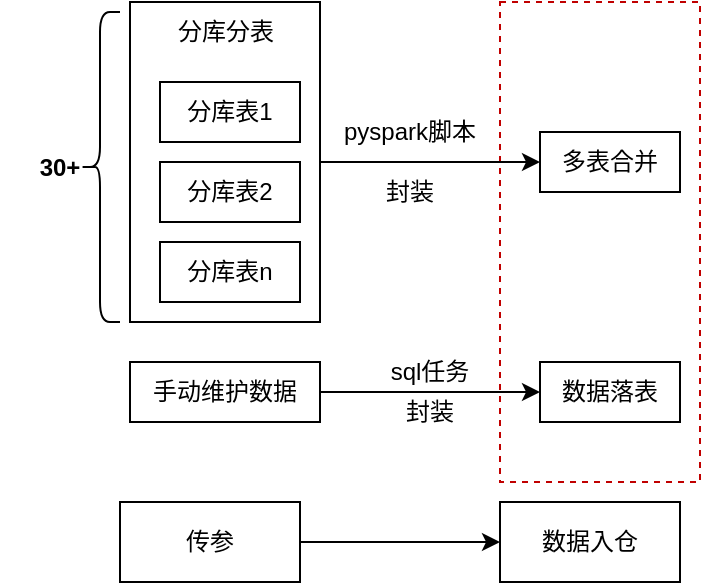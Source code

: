 <mxfile version="21.0.6" type="github">
  <diagram name="第 1 页" id="br-GKpQ_sZ6VN7s1dgz4">
    <mxGraphModel dx="794" dy="515" grid="1" gridSize="10" guides="1" tooltips="1" connect="1" arrows="1" fold="1" page="1" pageScale="1" pageWidth="827" pageHeight="1169" math="0" shadow="0">
      <root>
        <mxCell id="0" />
        <mxCell id="1" parent="0" />
        <mxCell id="2lm1UO-0tJKi5weSdFDt-25" value="" style="rounded=0;whiteSpace=wrap;html=1;dashed=1;strokeColor=#C00000;" parent="1" vertex="1">
          <mxGeometry x="350" y="170" width="100" height="240" as="geometry" />
        </mxCell>
        <mxCell id="2lm1UO-0tJKi5weSdFDt-12" style="edgeStyle=orthogonalEdgeStyle;rounded=0;orthogonalLoop=1;jettySize=auto;html=1;exitX=1;exitY=0.5;exitDx=0;exitDy=0;entryX=0;entryY=0.5;entryDx=0;entryDy=0;" parent="1" source="2lm1UO-0tJKi5weSdFDt-11" target="2lm1UO-0tJKi5weSdFDt-4" edge="1">
          <mxGeometry relative="1" as="geometry" />
        </mxCell>
        <mxCell id="2lm1UO-0tJKi5weSdFDt-11" value="" style="rounded=0;whiteSpace=wrap;html=1;" parent="1" vertex="1">
          <mxGeometry x="165" y="170" width="95" height="160" as="geometry" />
        </mxCell>
        <mxCell id="pksf3MI67b47W_wXIJH8-1" value="分库表1" style="rounded=0;whiteSpace=wrap;html=1;" parent="1" vertex="1">
          <mxGeometry x="180" y="210" width="70" height="30" as="geometry" />
        </mxCell>
        <mxCell id="2lm1UO-0tJKi5weSdFDt-4" value="多表合并" style="rounded=0;whiteSpace=wrap;html=1;" parent="1" vertex="1">
          <mxGeometry x="370" y="235" width="70" height="30" as="geometry" />
        </mxCell>
        <mxCell id="2lm1UO-0tJKi5weSdFDt-6" value="分库表2" style="rounded=0;whiteSpace=wrap;html=1;" parent="1" vertex="1">
          <mxGeometry x="180" y="250" width="70" height="30" as="geometry" />
        </mxCell>
        <mxCell id="2lm1UO-0tJKi5weSdFDt-9" value="分库表n" style="rounded=0;whiteSpace=wrap;html=1;" parent="1" vertex="1">
          <mxGeometry x="180" y="290" width="70" height="30" as="geometry" />
        </mxCell>
        <mxCell id="2lm1UO-0tJKi5weSdFDt-13" value="pyspark脚本" style="text;html=1;strokeColor=none;fillColor=none;align=center;verticalAlign=middle;whiteSpace=wrap;rounded=0;" parent="1" vertex="1">
          <mxGeometry x="270" y="220" width="70" height="30" as="geometry" />
        </mxCell>
        <mxCell id="2lm1UO-0tJKi5weSdFDt-16" style="edgeStyle=orthogonalEdgeStyle;rounded=0;orthogonalLoop=1;jettySize=auto;html=1;exitX=1;exitY=0.5;exitDx=0;exitDy=0;entryX=0;entryY=0.5;entryDx=0;entryDy=0;" parent="1" source="2lm1UO-0tJKi5weSdFDt-14" target="2lm1UO-0tJKi5weSdFDt-15" edge="1">
          <mxGeometry relative="1" as="geometry" />
        </mxCell>
        <mxCell id="2lm1UO-0tJKi5weSdFDt-14" value="手动维护数据" style="rounded=0;whiteSpace=wrap;html=1;" parent="1" vertex="1">
          <mxGeometry x="165" y="350" width="95" height="30" as="geometry" />
        </mxCell>
        <mxCell id="2lm1UO-0tJKi5weSdFDt-15" value="数据落表" style="rounded=0;whiteSpace=wrap;html=1;" parent="1" vertex="1">
          <mxGeometry x="370" y="350" width="70" height="30" as="geometry" />
        </mxCell>
        <mxCell id="2lm1UO-0tJKi5weSdFDt-17" value="sql任务" style="text;html=1;strokeColor=none;fillColor=none;align=center;verticalAlign=middle;whiteSpace=wrap;rounded=0;" parent="1" vertex="1">
          <mxGeometry x="280" y="340" width="70" height="30" as="geometry" />
        </mxCell>
        <mxCell id="2lm1UO-0tJKi5weSdFDt-18" value="分库分表" style="text;html=1;strokeColor=none;fillColor=none;align=center;verticalAlign=middle;whiteSpace=wrap;rounded=0;" parent="1" vertex="1">
          <mxGeometry x="182.5" y="170" width="60" height="30" as="geometry" />
        </mxCell>
        <mxCell id="4gD7yHSXrHk7voHrg5K4-2" value="" style="shape=curlyBracket;whiteSpace=wrap;html=1;rounded=1;labelPosition=left;verticalLabelPosition=middle;align=right;verticalAlign=middle;" parent="1" vertex="1">
          <mxGeometry x="140" y="175" width="20" height="155" as="geometry" />
        </mxCell>
        <mxCell id="4gD7yHSXrHk7voHrg5K4-3" value="&lt;b&gt;30+&lt;/b&gt;" style="text;html=1;strokeColor=none;fillColor=none;align=center;verticalAlign=middle;whiteSpace=wrap;rounded=0;" parent="1" vertex="1">
          <mxGeometry x="100" y="237.5" width="60" height="30" as="geometry" />
        </mxCell>
        <mxCell id="4gD7yHSXrHk7voHrg5K4-6" value="封装" style="text;html=1;strokeColor=none;fillColor=none;align=center;verticalAlign=middle;whiteSpace=wrap;rounded=0;" parent="1" vertex="1">
          <mxGeometry x="280" y="360" width="70" height="30" as="geometry" />
        </mxCell>
        <mxCell id="EOQWjwYkVJiCmEbvIx_q-1" value="封装" style="text;html=1;strokeColor=none;fillColor=none;align=center;verticalAlign=middle;whiteSpace=wrap;rounded=0;" vertex="1" parent="1">
          <mxGeometry x="270" y="250" width="70" height="30" as="geometry" />
        </mxCell>
        <mxCell id="EOQWjwYkVJiCmEbvIx_q-4" style="edgeStyle=orthogonalEdgeStyle;rounded=0;orthogonalLoop=1;jettySize=auto;html=1;exitX=1;exitY=0.5;exitDx=0;exitDy=0;entryX=0;entryY=0.5;entryDx=0;entryDy=0;" edge="1" parent="1" source="EOQWjwYkVJiCmEbvIx_q-2" target="EOQWjwYkVJiCmEbvIx_q-3">
          <mxGeometry relative="1" as="geometry" />
        </mxCell>
        <mxCell id="EOQWjwYkVJiCmEbvIx_q-2" value="传参" style="rounded=0;whiteSpace=wrap;html=1;" vertex="1" parent="1">
          <mxGeometry x="160" y="420" width="90" height="40" as="geometry" />
        </mxCell>
        <mxCell id="EOQWjwYkVJiCmEbvIx_q-3" value="数据入仓" style="rounded=0;whiteSpace=wrap;html=1;" vertex="1" parent="1">
          <mxGeometry x="350" y="420" width="90" height="40" as="geometry" />
        </mxCell>
      </root>
    </mxGraphModel>
  </diagram>
</mxfile>
